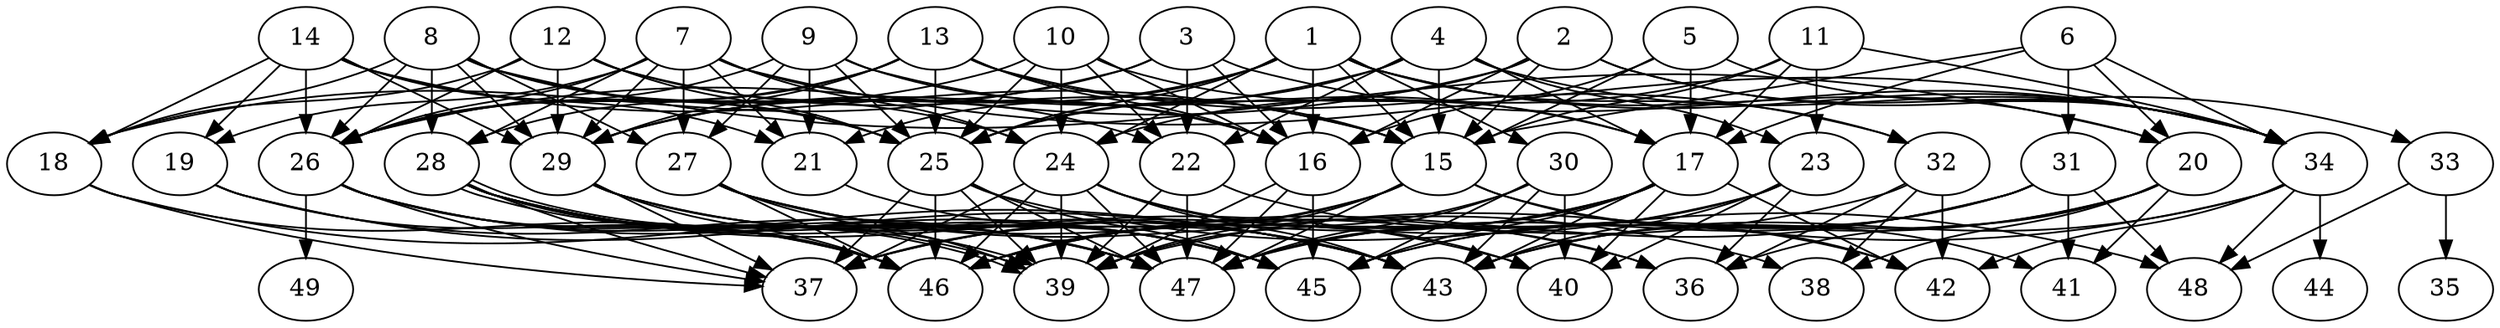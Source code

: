 // DAG (tier=3-complex, mode=data, n=49, ccr=0.510, fat=0.788, density=0.629, regular=0.308, jump=0.233, mindata=4194304, maxdata=33554432)
// DAG automatically generated by daggen at Sun Aug 24 16:33:35 2025
// /home/ermia/Project/Environments/daggen/bin/daggen --dot --ccr 0.510 --fat 0.788 --regular 0.308 --density 0.629 --jump 0.233 --mindata 4194304 --maxdata 33554432 -n 49 
digraph G {
  1 [size="17283528770785877426176", alpha="0.00", expect_size="8641764385392938713088"]
  1 -> 15 [size ="5347838271684608"]
  1 -> 16 [size ="5347838271684608"]
  1 -> 20 [size ="5347838271684608"]
  1 -> 21 [size ="5347838271684608"]
  1 -> 24 [size ="5347838271684608"]
  1 -> 25 [size ="5347838271684608"]
  1 -> 29 [size ="5347838271684608"]
  1 -> 30 [size ="5347838271684608"]
  1 -> 32 [size ="5347838271684608"]
  1 -> 34 [size ="5347838271684608"]
  2 [size="5104027423695391686656", alpha="0.05", expect_size="2552013711847695843328"]
  2 -> 15 [size ="2371548367290368"]
  2 -> 16 [size ="2371548367290368"]
  2 -> 25 [size ="2371548367290368"]
  2 -> 26 [size ="2371548367290368"]
  2 -> 33 [size ="2371548367290368"]
  2 -> 34 [size ="2371548367290368"]
  3 [size="15689127425305507840", alpha="0.15", expect_size="7844563712652753920"]
  3 -> 16 [size ="6542420745388032"]
  3 -> 18 [size ="6542420745388032"]
  3 -> 22 [size ="6542420745388032"]
  3 -> 29 [size ="6542420745388032"]
  3 -> 34 [size ="6542420745388032"]
  4 [size="258381856162718144", alpha="0.13", expect_size="129190928081359072"]
  4 -> 15 [size ="8840848728915968"]
  4 -> 17 [size ="8840848728915968"]
  4 -> 22 [size ="8840848728915968"]
  4 -> 23 [size ="8840848728915968"]
  4 -> 25 [size ="8840848728915968"]
  4 -> 29 [size ="8840848728915968"]
  4 -> 34 [size ="8840848728915968"]
  5 [size="12042200338388815872", alpha="0.11", expect_size="6021100169194407936"]
  5 -> 15 [size ="7534152450572288"]
  5 -> 16 [size ="7534152450572288"]
  5 -> 17 [size ="7534152450572288"]
  5 -> 34 [size ="7534152450572288"]
  6 [size="13599295883870326784", alpha="0.15", expect_size="6799647941935163392"]
  6 -> 15 [size ="4707424422330368"]
  6 -> 17 [size ="4707424422330368"]
  6 -> 20 [size ="4707424422330368"]
  6 -> 31 [size ="4707424422330368"]
  6 -> 34 [size ="4707424422330368"]
  7 [size="3363179957855664640", alpha="0.20", expect_size="1681589978927832320"]
  7 -> 16 [size ="4996698145292288"]
  7 -> 19 [size ="4996698145292288"]
  7 -> 21 [size ="4996698145292288"]
  7 -> 24 [size ="4996698145292288"]
  7 -> 26 [size ="4996698145292288"]
  7 -> 27 [size ="4996698145292288"]
  7 -> 28 [size ="4996698145292288"]
  7 -> 29 [size ="4996698145292288"]
  7 -> 34 [size ="4996698145292288"]
  8 [size="3262611918495097552896", alpha="0.02", expect_size="1631305959247548776448"]
  8 -> 18 [size ="1759814665371648"]
  8 -> 20 [size ="1759814665371648"]
  8 -> 24 [size ="1759814665371648"]
  8 -> 25 [size ="1759814665371648"]
  8 -> 26 [size ="1759814665371648"]
  8 -> 27 [size ="1759814665371648"]
  8 -> 28 [size ="1759814665371648"]
  8 -> 29 [size ="1759814665371648"]
  9 [size="25311420752354608", alpha="0.13", expect_size="12655710376177304"]
  9 -> 16 [size ="920445255680000"]
  9 -> 17 [size ="920445255680000"]
  9 -> 21 [size ="920445255680000"]
  9 -> 25 [size ="920445255680000"]
  9 -> 26 [size ="920445255680000"]
  9 -> 27 [size ="920445255680000"]
  10 [size="124321122025453760", alpha="0.16", expect_size="62160561012726880"]
  10 -> 16 [size ="8232945500291072"]
  10 -> 17 [size ="8232945500291072"]
  10 -> 22 [size ="8232945500291072"]
  10 -> 24 [size ="8232945500291072"]
  10 -> 25 [size ="8232945500291072"]
  10 -> 26 [size ="8232945500291072"]
  11 [size="19777232760326856704", alpha="0.17", expect_size="9888616380163428352"]
  11 -> 15 [size ="6775448482611200"]
  11 -> 17 [size ="6775448482611200"]
  11 -> 23 [size ="6775448482611200"]
  11 -> 24 [size ="6775448482611200"]
  11 -> 34 [size ="6775448482611200"]
  12 [size="11352184010043620", alpha="0.04", expect_size="5676092005021810"]
  12 -> 15 [size ="1275931511488512"]
  12 -> 18 [size ="1275931511488512"]
  12 -> 22 [size ="1275931511488512"]
  12 -> 25 [size ="1275931511488512"]
  12 -> 26 [size ="1275931511488512"]
  12 -> 29 [size ="1275931511488512"]
  13 [size="48202674402333968", alpha="0.03", expect_size="24101337201166984"]
  13 -> 15 [size ="2398990230355968"]
  13 -> 16 [size ="2398990230355968"]
  13 -> 25 [size ="2398990230355968"]
  13 -> 26 [size ="2398990230355968"]
  13 -> 28 [size ="2398990230355968"]
  13 -> 29 [size ="2398990230355968"]
  13 -> 32 [size ="2398990230355968"]
  14 [size="483733667126028795904", alpha="0.17", expect_size="241866833563014397952"]
  14 -> 15 [size ="492977990402048"]
  14 -> 18 [size ="492977990402048"]
  14 -> 19 [size ="492977990402048"]
  14 -> 21 [size ="492977990402048"]
  14 -> 25 [size ="492977990402048"]
  14 -> 26 [size ="492977990402048"]
  14 -> 29 [size ="492977990402048"]
  15 [size="1321036318917152768", alpha="0.11", expect_size="660518159458576384"]
  15 -> 37 [size ="843901514547200"]
  15 -> 39 [size ="843901514547200"]
  15 -> 41 [size ="843901514547200"]
  15 -> 42 [size ="843901514547200"]
  15 -> 46 [size ="843901514547200"]
  15 -> 47 [size ="843901514547200"]
  16 [size="5617662109851902976", alpha="0.14", expect_size="2808831054925951488"]
  16 -> 39 [size ="2850243385229312"]
  16 -> 45 [size ="2850243385229312"]
  16 -> 47 [size ="2850243385229312"]
  17 [size="417008599856521280", alpha="0.18", expect_size="208504299928260640"]
  17 -> 37 [size ="7988285850779648"]
  17 -> 40 [size ="7988285850779648"]
  17 -> 42 [size ="7988285850779648"]
  17 -> 43 [size ="7988285850779648"]
  17 -> 45 [size ="7988285850779648"]
  17 -> 46 [size ="7988285850779648"]
  17 -> 47 [size ="7988285850779648"]
  18 [size="30056188698855764656128", alpha="0.15", expect_size="15028094349427882328064"]
  18 -> 37 [size ="7733556440727552"]
  18 -> 43 [size ="7733556440727552"]
  18 -> 46 [size ="7733556440727552"]
  19 [size="15751861692243462", alpha="0.10", expect_size="7875930846121731"]
  19 -> 43 [size ="819014704037888"]
  19 -> 46 [size ="819014704037888"]
  19 -> 47 [size ="819014704037888"]
  20 [size="12713775651270584", alpha="0.13", expect_size="6356887825635292"]
  20 -> 36 [size ="890984556658688"]
  20 -> 38 [size ="890984556658688"]
  20 -> 41 [size ="890984556658688"]
  20 -> 43 [size ="890984556658688"]
  20 -> 45 [size ="890984556658688"]
  21 [size="49287717409355816", alpha="0.09", expect_size="24643858704677908"]
  21 -> 43 [size ="1528144406249472"]
  22 [size="7156902319928017920", alpha="0.15", expect_size="3578451159964008960"]
  22 -> 39 [size ="3200245764718592"]
  22 -> 42 [size ="3200245764718592"]
  22 -> 47 [size ="3200245764718592"]
  23 [size="342700845417775232", alpha="0.13", expect_size="171350422708887616"]
  23 -> 36 [size ="542522854080512"]
  23 -> 37 [size ="542522854080512"]
  23 -> 40 [size ="542522854080512"]
  23 -> 43 [size ="542522854080512"]
  23 -> 47 [size ="542522854080512"]
  24 [size="300329632058237888", alpha="0.12", expect_size="150164816029118944"]
  24 -> 36 [size ="4758833192763392"]
  24 -> 37 [size ="4758833192763392"]
  24 -> 39 [size ="4758833192763392"]
  24 -> 40 [size ="4758833192763392"]
  24 -> 43 [size ="4758833192763392"]
  24 -> 46 [size ="4758833192763392"]
  24 -> 47 [size ="4758833192763392"]
  25 [size="14271048956092266496", alpha="0.14", expect_size="7135524478046133248"]
  25 -> 37 [size ="5789527339696128"]
  25 -> 39 [size ="5789527339696128"]
  25 -> 45 [size ="5789527339696128"]
  25 -> 46 [size ="5789527339696128"]
  25 -> 47 [size ="5789527339696128"]
  25 -> 48 [size ="5789527339696128"]
  26 [size="160852855191286841344", alpha="0.05", expect_size="80426427595643420672"]
  26 -> 37 [size ="236615125434368"]
  26 -> 39 [size ="236615125434368"]
  26 -> 45 [size ="236615125434368"]
  26 -> 46 [size ="236615125434368"]
  26 -> 47 [size ="236615125434368"]
  26 -> 49 [size ="236615125434368"]
  27 [size="20167865335993208", alpha="0.12", expect_size="10083932667996604"]
  27 -> 36 [size ="1808257769275392"]
  27 -> 38 [size ="1808257769275392"]
  27 -> 39 [size ="1808257769275392"]
  27 -> 45 [size ="1808257769275392"]
  27 -> 46 [size ="1808257769275392"]
  28 [size="20739582692376900", alpha="0.10", expect_size="10369791346188450"]
  28 -> 37 [size ="667451339571200"]
  28 -> 39 [size ="667451339571200"]
  28 -> 39 [size ="667451339571200"]
  28 -> 40 [size ="667451339571200"]
  28 -> 43 [size ="667451339571200"]
  28 -> 45 [size ="667451339571200"]
  28 -> 46 [size ="667451339571200"]
  28 -> 47 [size ="667451339571200"]
  29 [size="70162560774942280", alpha="0.08", expect_size="35081280387471140"]
  29 -> 37 [size ="6730702607351808"]
  29 -> 43 [size ="6730702607351808"]
  29 -> 45 [size ="6730702607351808"]
  29 -> 46 [size ="6730702607351808"]
  29 -> 47 [size ="6730702607351808"]
  30 [size="5375780656784565248", alpha="0.17", expect_size="2687890328392282624"]
  30 -> 39 [size ="5178486662627328"]
  30 -> 40 [size ="5178486662627328"]
  30 -> 43 [size ="5178486662627328"]
  30 -> 45 [size ="5178486662627328"]
  30 -> 47 [size ="5178486662627328"]
  31 [size="2788265354458038272000", alpha="0.00", expect_size="1394132677229019136000"]
  31 -> 41 [size ="1584817976115200"]
  31 -> 43 [size ="1584817976115200"]
  31 -> 45 [size ="1584817976115200"]
  31 -> 46 [size ="1584817976115200"]
  31 -> 47 [size ="1584817976115200"]
  31 -> 48 [size ="1584817976115200"]
  32 [size="6045653925425860608", alpha="0.04", expect_size="3022826962712930304"]
  32 -> 36 [size ="2244658658803712"]
  32 -> 38 [size ="2244658658803712"]
  32 -> 42 [size ="2244658658803712"]
  32 -> 46 [size ="2244658658803712"]
  33 [size="10717474843141324406784", alpha="0.13", expect_size="5358737421570662203392"]
  33 -> 35 [size ="3888824123916288"]
  33 -> 48 [size ="3888824123916288"]
  34 [size="40133444452635616", alpha="0.14", expect_size="20066722226317808"]
  34 -> 39 [size ="1469836534218752"]
  34 -> 42 [size ="1469836534218752"]
  34 -> 43 [size ="1469836534218752"]
  34 -> 44 [size ="1469836534218752"]
  34 -> 48 [size ="1469836534218752"]
  35 [size="88042278912648352", alpha="0.11", expect_size="44021139456324176"]
  36 [size="154399206932538720256", alpha="0.18", expect_size="77199603466269360128"]
  37 [size="30487870958128004", alpha="0.06", expect_size="15243935479064002"]
  38 [size="31857266038029096", alpha="0.12", expect_size="15928633019014548"]
  39 [size="24097421019788955615232", alpha="0.05", expect_size="12048710509894477807616"]
  40 [size="65393056214004400", alpha="0.02", expect_size="32696528107002200"]
  41 [size="2791255866524273152", alpha="0.14", expect_size="1395627933262136576"]
  42 [size="15433666339590851526656", alpha="0.02", expect_size="7716833169795425763328"]
  43 [size="2065104390549189689344", alpha="0.07", expect_size="1032552195274594844672"]
  44 [size="1100373060098019295232", alpha="0.16", expect_size="550186530049009647616"]
  45 [size="18315835225545598042112", alpha="0.00", expect_size="9157917612772799021056"]
  46 [size="7250426835277805568", alpha="0.14", expect_size="3625213417638902784"]
  47 [size="26122525923116029313024", alpha="0.08", expect_size="13061262961558014656512"]
  48 [size="82221671172672240", alpha="0.17", expect_size="41110835586336120"]
  49 [size="146079804998909952", alpha="0.11", expect_size="73039902499454976"]
}
